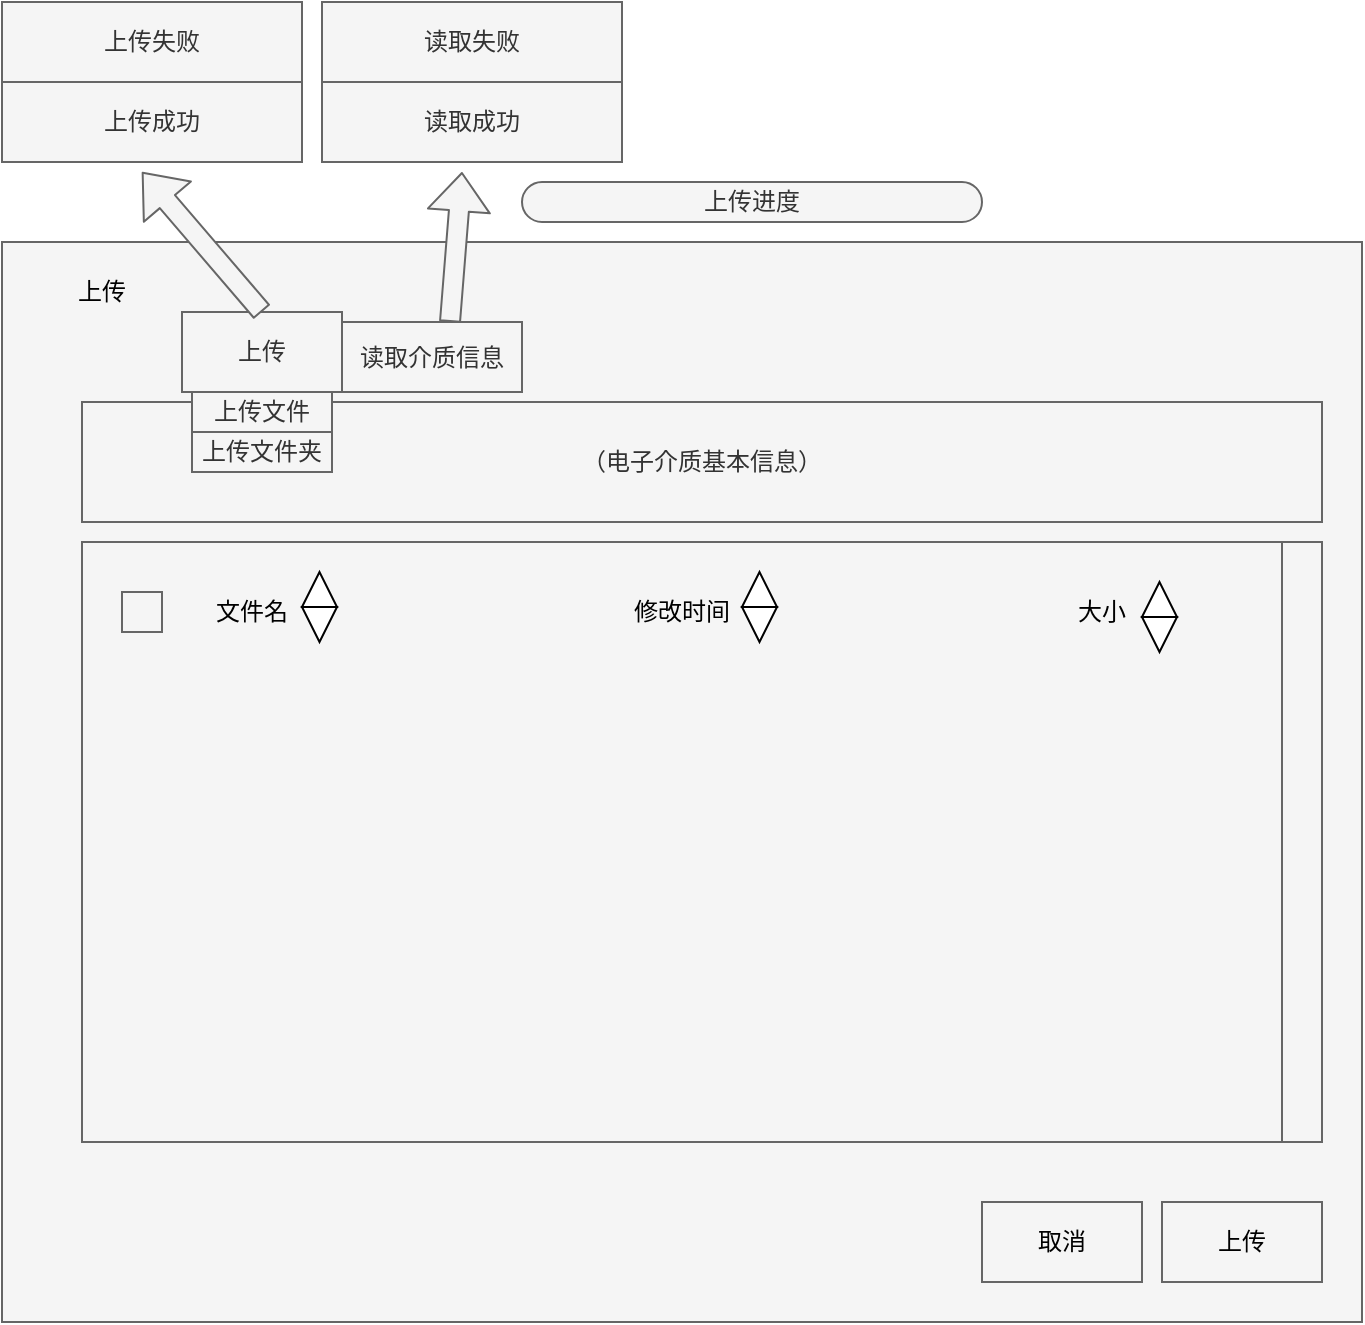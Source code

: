 <mxfile>
    <diagram id="6HrcDLYwyHcUKDVaY7Ev" name="第 1 页">
        <mxGraphModel dx="662" dy="617" grid="1" gridSize="10" guides="1" tooltips="1" connect="1" arrows="1" fold="1" page="1" pageScale="1" pageWidth="827" pageHeight="1169" math="0" shadow="0">
            <root>
                <mxCell id="0"/>
                <mxCell id="1" parent="0"/>
                <mxCell id="7" value="" style="rounded=0;whiteSpace=wrap;html=1;fontColor=#333333;fillColor=#f5f5f5;strokeColor=#666666;" vertex="1" parent="1">
                    <mxGeometry x="140" y="240" width="680" height="540" as="geometry"/>
                </mxCell>
                <mxCell id="5" value="上传" style="rounded=0;whiteSpace=wrap;html=1;fillColor=#f5f5f5;fontColor=#000000;strokeColor=#666666;" vertex="1" parent="1">
                    <mxGeometry x="720" y="720" width="80" height="40" as="geometry"/>
                </mxCell>
                <mxCell id="4" value="读取介质信息" style="rounded=0;whiteSpace=wrap;html=1;fillColor=#f5f5f5;fontColor=#333333;strokeColor=#666666;" vertex="1" parent="1">
                    <mxGeometry x="310" y="280" width="90" height="35" as="geometry"/>
                </mxCell>
                <mxCell id="9" value="上传" style="text;html=1;align=center;verticalAlign=middle;whiteSpace=wrap;rounded=0;fontColor=#000000;" vertex="1" parent="1">
                    <mxGeometry x="160" y="250" width="60" height="30" as="geometry"/>
                </mxCell>
                <mxCell id="13" value="（电子介质基本信息）" style="rounded=0;whiteSpace=wrap;html=1;fontColor=#333333;fillColor=#f5f5f5;strokeColor=#666666;" vertex="1" parent="1">
                    <mxGeometry x="180" y="320" width="620" height="60" as="geometry"/>
                </mxCell>
                <mxCell id="15" value="上传" style="rounded=0;whiteSpace=wrap;html=1;fillColor=#f5f5f5;fontColor=#333333;strokeColor=#666666;" vertex="1" parent="1">
                    <mxGeometry x="230" y="275" width="80" height="40" as="geometry"/>
                </mxCell>
                <mxCell id="16" value="上传文件" style="rounded=0;whiteSpace=wrap;html=1;fillColor=#f5f5f5;fontColor=#333333;strokeColor=#666666;" vertex="1" parent="1">
                    <mxGeometry x="235" y="315" width="70" height="20" as="geometry"/>
                </mxCell>
                <mxCell id="17" value="上传文件夹" style="rounded=0;whiteSpace=wrap;html=1;fillColor=#f5f5f5;fontColor=#333333;strokeColor=#666666;" vertex="1" parent="1">
                    <mxGeometry x="235" y="335" width="70" height="20" as="geometry"/>
                </mxCell>
                <mxCell id="18" value="" style="rounded=0;whiteSpace=wrap;html=1;fillColor=#f5f5f5;fontColor=#333333;strokeColor=#666666;" vertex="1" parent="1">
                    <mxGeometry x="180" y="390" width="620" height="300" as="geometry"/>
                </mxCell>
                <mxCell id="20" value="文件名" style="text;html=1;strokeColor=none;fillColor=none;align=center;verticalAlign=middle;whiteSpace=wrap;rounded=0;fontColor=#000000;" vertex="1" parent="1">
                    <mxGeometry x="235" y="410" width="60" height="30" as="geometry"/>
                </mxCell>
                <mxCell id="21" value="修改时间" style="text;html=1;strokeColor=none;fillColor=none;align=center;verticalAlign=middle;whiteSpace=wrap;rounded=0;fontColor=#000000;" vertex="1" parent="1">
                    <mxGeometry x="450" y="410" width="60" height="30" as="geometry"/>
                </mxCell>
                <mxCell id="22" value="大小" style="text;html=1;strokeColor=none;fillColor=none;align=center;verticalAlign=middle;whiteSpace=wrap;rounded=0;fontColor=#000000;" vertex="1" parent="1">
                    <mxGeometry x="660" y="410" width="60" height="30" as="geometry"/>
                </mxCell>
                <mxCell id="24" value="" style="rounded=0;whiteSpace=wrap;html=1;fontColor=#333333;fillColor=#f5f5f5;strokeColor=#666666;" vertex="1" parent="1">
                    <mxGeometry x="200" y="415" width="20" height="20" as="geometry"/>
                </mxCell>
                <mxCell id="32" value="" style="group" vertex="1" connectable="0" parent="1">
                    <mxGeometry x="710" y="410" width="17.5" height="35" as="geometry"/>
                </mxCell>
                <mxCell id="25" value="" style="triangle;whiteSpace=wrap;html=1;rotation=90;" vertex="1" parent="32">
                    <mxGeometry y="17.5" width="17.5" height="17.5" as="geometry"/>
                </mxCell>
                <mxCell id="26" value="" style="triangle;whiteSpace=wrap;html=1;rotation=-90;" vertex="1" parent="32">
                    <mxGeometry width="17.5" height="17.5" as="geometry"/>
                </mxCell>
                <mxCell id="33" value="" style="group" vertex="1" connectable="0" parent="1">
                    <mxGeometry x="290" y="405" width="17.5" height="35" as="geometry"/>
                </mxCell>
                <mxCell id="34" value="" style="triangle;whiteSpace=wrap;html=1;rotation=90;" vertex="1" parent="33">
                    <mxGeometry y="17.5" width="17.5" height="17.5" as="geometry"/>
                </mxCell>
                <mxCell id="35" value="" style="triangle;whiteSpace=wrap;html=1;rotation=-90;" vertex="1" parent="33">
                    <mxGeometry width="17.5" height="17.5" as="geometry"/>
                </mxCell>
                <mxCell id="43" value="" style="group" vertex="1" connectable="0" parent="1">
                    <mxGeometry x="510" y="405" width="17.5" height="35" as="geometry"/>
                </mxCell>
                <mxCell id="44" value="" style="triangle;whiteSpace=wrap;html=1;rotation=90;" vertex="1" parent="43">
                    <mxGeometry y="17.5" width="17.5" height="17.5" as="geometry"/>
                </mxCell>
                <mxCell id="45" value="" style="triangle;whiteSpace=wrap;html=1;rotation=-90;" vertex="1" parent="43">
                    <mxGeometry width="17.5" height="17.5" as="geometry"/>
                </mxCell>
                <mxCell id="47" value="" style="shape=flexArrow;endArrow=classic;html=1;fontColor=#000000;fillColor=#f5f5f5;strokeColor=#666666;" edge="1" parent="1">
                    <mxGeometry width="50" height="50" relative="1" as="geometry">
                        <mxPoint x="364" y="280" as="sourcePoint"/>
                        <mxPoint x="370" y="205" as="targetPoint"/>
                    </mxGeometry>
                </mxCell>
                <mxCell id="48" value="读取成功" style="rounded=0;whiteSpace=wrap;html=1;fontColor=#333333;fillColor=#f5f5f5;strokeColor=#666666;" vertex="1" parent="1">
                    <mxGeometry x="300" y="160" width="150" height="40" as="geometry"/>
                </mxCell>
                <mxCell id="49" value="读取失败" style="rounded=0;whiteSpace=wrap;html=1;fontColor=#333333;fillColor=#f5f5f5;strokeColor=#666666;" vertex="1" parent="1">
                    <mxGeometry x="300" y="120" width="150" height="40" as="geometry"/>
                </mxCell>
                <mxCell id="50" value="" style="shape=flexArrow;endArrow=classic;html=1;fontColor=#000000;fillColor=#f5f5f5;strokeColor=#666666;exitX=0.5;exitY=0;exitDx=0;exitDy=0;" edge="1" parent="1" source="15">
                    <mxGeometry width="50" height="50" relative="1" as="geometry">
                        <mxPoint x="204" y="280" as="sourcePoint"/>
                        <mxPoint x="210" y="205" as="targetPoint"/>
                    </mxGeometry>
                </mxCell>
                <mxCell id="51" value="上传成功" style="rounded=0;whiteSpace=wrap;html=1;fontColor=#333333;fillColor=#f5f5f5;strokeColor=#666666;" vertex="1" parent="1">
                    <mxGeometry x="140" y="160" width="150" height="40" as="geometry"/>
                </mxCell>
                <mxCell id="52" value="上传失败" style="rounded=0;whiteSpace=wrap;html=1;fontColor=#333333;fillColor=#f5f5f5;strokeColor=#666666;" vertex="1" parent="1">
                    <mxGeometry x="140" y="120" width="150" height="40" as="geometry"/>
                </mxCell>
                <mxCell id="53" value="取消" style="rounded=0;whiteSpace=wrap;html=1;fillColor=#f5f5f5;fontColor=#000000;strokeColor=#666666;" vertex="1" parent="1">
                    <mxGeometry x="630" y="720" width="80" height="40" as="geometry"/>
                </mxCell>
                <mxCell id="55" value="" style="rounded=0;whiteSpace=wrap;html=1;fillColor=#f5f5f5;fontColor=#333333;strokeColor=#666666;" vertex="1" parent="1">
                    <mxGeometry x="780" y="390" width="20" height="300" as="geometry"/>
                </mxCell>
                <mxCell id="58" value="上传进度" style="rounded=1;whiteSpace=wrap;html=1;fontColor=#333333;arcSize=50;fillColor=#f5f5f5;strokeColor=#666666;" vertex="1" parent="1">
                    <mxGeometry x="400" y="210" width="230" height="20" as="geometry"/>
                </mxCell>
            </root>
        </mxGraphModel>
    </diagram>
</mxfile>